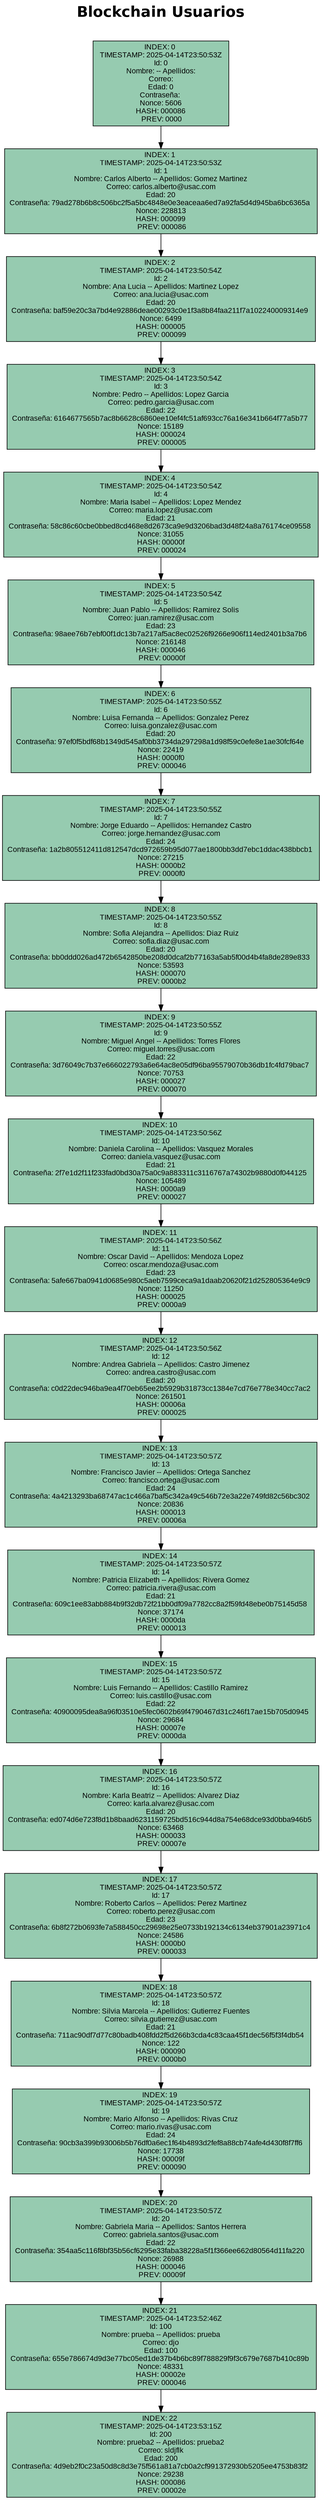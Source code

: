 digraph Blockchain {
    node [shape=record, style=filled, fontname="Arial"];
    label = "Blockchain Usuarios

";
    labelloc = "t";
    fontsize = 24;
    fontname = "Helvetica-Bold";
    Block0 [label="{ INDEX: 22 \n TIMESTAMP: 2025-04-14T23:53:15Z \n Id: 200 \n Nombre: prueba2 -- Apellidos: prueba2 \n Correo: sldjflk \n Edad: 200 \nContraseña: 4d9eb2f0c23a50d8c8d3e75f561a81a7cb0a2cf991372930b5205ee4753b83f2 \n Nonce: 29238 \n HASH: 000086 \n PREV: 00002e }"      style="filled" fillcolor="#96cbb0" fontname="Arial" fontsize = 12];
    Block1 [label="{ INDEX: 21 \n TIMESTAMP: 2025-04-14T23:52:46Z \n Id: 100 \n Nombre: prueba -- Apellidos: prueba \n Correo: djo \n Edad: 100 \nContraseña: 655e786674d9d3e77bc05ed1de37b4b6bc89f788829f9f3c679e7687b410c89b \n Nonce: 48331 \n HASH: 00002e \n PREV: 000046 }"      style="filled" fillcolor="#96cbb0" fontname="Arial" fontsize = 12];
    Block1 -> Block0;
    Block2 [label="{ INDEX: 20 \n TIMESTAMP: 2025-04-14T23:50:57Z \n Id: 20 \n Nombre: Gabriela Maria -- Apellidos: Santos Herrera \n Correo: gabriela.santos@usac.com \n Edad: 22 \nContraseña: 354aa5c116f8bf35b56cf6295e33faba38228a5f1f366ee662d80564d11fa220 \n Nonce: 26988 \n HASH: 000046 \n PREV: 00009f }"      style="filled" fillcolor="#96cbb0" fontname="Arial" fontsize = 12];
    Block2 -> Block1;
    Block3 [label="{ INDEX: 19 \n TIMESTAMP: 2025-04-14T23:50:57Z \n Id: 19 \n Nombre: Mario Alfonso -- Apellidos: Rivas Cruz \n Correo: mario.rivas@usac.com \n Edad: 24 \nContraseña: 90cb3a399b93006b5b76df0a6ec1f64b4893d2fef8a88cb74afe4d430f8f7ff6 \n Nonce: 17738 \n HASH: 00009f \n PREV: 000090 }"      style="filled" fillcolor="#96cbb0" fontname="Arial" fontsize = 12];
    Block3 -> Block2;
    Block4 [label="{ INDEX: 18 \n TIMESTAMP: 2025-04-14T23:50:57Z \n Id: 18 \n Nombre: Silvia Marcela -- Apellidos: Gutierrez Fuentes \n Correo: silvia.gutierrez@usac.com \n Edad: 21 \nContraseña: 711ac90df7d77c80badb408fdd2f5d266b3cda4c83caa45f1dec56f5f3f4db54 \n Nonce: 122 \n HASH: 000090 \n PREV: 0000b0 }"      style="filled" fillcolor="#96cbb0" fontname="Arial" fontsize = 12];
    Block4 -> Block3;
    Block5 [label="{ INDEX: 17 \n TIMESTAMP: 2025-04-14T23:50:57Z \n Id: 17 \n Nombre: Roberto Carlos -- Apellidos: Perez Martinez \n Correo: roberto.perez@usac.com \n Edad: 23 \nContraseña: 6b8f272b0693fe7a588450cc29698e25e0733b192134c6134eb37901a23971c4 \n Nonce: 24586 \n HASH: 0000b0 \n PREV: 000033 }"      style="filled" fillcolor="#96cbb0" fontname="Arial" fontsize = 12];
    Block5 -> Block4;
    Block6 [label="{ INDEX: 16 \n TIMESTAMP: 2025-04-14T23:50:57Z \n Id: 16 \n Nombre: Karla Beatriz -- Apellidos: Alvarez Diaz \n Correo: karla.alvarez@usac.com \n Edad: 20 \nContraseña: ed074d6e723f8d1b8baad6231159725bd516c944d8a754e68dce93d0bba946b5 \n Nonce: 63468 \n HASH: 000033 \n PREV: 00007e }"      style="filled" fillcolor="#96cbb0" fontname="Arial" fontsize = 12];
    Block6 -> Block5;
    Block7 [label="{ INDEX: 15 \n TIMESTAMP: 2025-04-14T23:50:57Z \n Id: 15 \n Nombre: Luis Fernando -- Apellidos: Castillo Ramirez \n Correo: luis.castillo@usac.com \n Edad: 22 \nContraseña: 40900095dea8a96f03510e5fec0602b69f4790467d31c246f17ae15b705d0945 \n Nonce: 29684 \n HASH: 00007e \n PREV: 0000da }"      style="filled" fillcolor="#96cbb0" fontname="Arial" fontsize = 12];
    Block7 -> Block6;
    Block8 [label="{ INDEX: 14 \n TIMESTAMP: 2025-04-14T23:50:57Z \n Id: 14 \n Nombre: Patricia Elizabeth -- Apellidos: Rivera Gomez \n Correo: patricia.rivera@usac.com \n Edad: 21 \nContraseña: 609c1ee83abb884b9f32db72f21bb0df09a7782cc8a2f59fd48ebe0b75145d58 \n Nonce: 37174 \n HASH: 0000da \n PREV: 000013 }"      style="filled" fillcolor="#96cbb0" fontname="Arial" fontsize = 12];
    Block8 -> Block7;
    Block9 [label="{ INDEX: 13 \n TIMESTAMP: 2025-04-14T23:50:57Z \n Id: 13 \n Nombre: Francisco Javier -- Apellidos: Ortega Sanchez \n Correo: francisco.ortega@usac.com \n Edad: 24 \nContraseña: 4a4213293ba68747ac1c466a7baf5c342a49c546b72e3a22e749fd82c56bc302 \n Nonce: 20836 \n HASH: 000013 \n PREV: 00006a }"      style="filled" fillcolor="#96cbb0" fontname="Arial" fontsize = 12];
    Block9 -> Block8;
    Block10 [label="{ INDEX: 12 \n TIMESTAMP: 2025-04-14T23:50:56Z \n Id: 12 \n Nombre: Andrea Gabriela -- Apellidos: Castro Jimenez \n Correo: andrea.castro@usac.com \n Edad: 20 \nContraseña: c0d22dec946ba9ea4f70eb65ee2b5929b31873cc1384e7cd76e778e340cc7ac2 \n Nonce: 261501 \n HASH: 00006a \n PREV: 000025 }"      style="filled" fillcolor="#96cbb0" fontname="Arial" fontsize = 12];
    Block10 -> Block9;
    Block11 [label="{ INDEX: 11 \n TIMESTAMP: 2025-04-14T23:50:56Z \n Id: 11 \n Nombre: Oscar David -- Apellidos: Mendoza Lopez \n Correo: oscar.mendoza@usac.com \n Edad: 23 \nContraseña: 5afe667ba0941d0685e980c5aeb7599ceca9a1daab20620f21d252805364e9c9 \n Nonce: 11250 \n HASH: 000025 \n PREV: 0000a9 }"      style="filled" fillcolor="#96cbb0" fontname="Arial" fontsize = 12];
    Block11 -> Block10;
    Block12 [label="{ INDEX: 10 \n TIMESTAMP: 2025-04-14T23:50:56Z \n Id: 10 \n Nombre: Daniela Carolina -- Apellidos: Vasquez Morales \n Correo: daniela.vasquez@usac.com \n Edad: 21 \nContraseña: 2f7e1d2f11f233fad0bd30a75a0c9a883311c3116767a74302b9880d0f044125 \n Nonce: 105489 \n HASH: 0000a9 \n PREV: 000027 }"      style="filled" fillcolor="#96cbb0" fontname="Arial" fontsize = 12];
    Block12 -> Block11;
    Block13 [label="{ INDEX: 9 \n TIMESTAMP: 2025-04-14T23:50:55Z \n Id: 9 \n Nombre: Miguel Angel -- Apellidos: Torres Flores \n Correo: miguel.torres@usac.com \n Edad: 22 \nContraseña: 3d76049c7b37e666022793a6e64ac8e05df96ba95579070b36db1fc4fd79bac7 \n Nonce: 70753 \n HASH: 000027 \n PREV: 000070 }"      style="filled" fillcolor="#96cbb0" fontname="Arial" fontsize = 12];
    Block13 -> Block12;
    Block14 [label="{ INDEX: 8 \n TIMESTAMP: 2025-04-14T23:50:55Z \n Id: 8 \n Nombre: Sofia Alejandra -- Apellidos: Diaz Ruiz \n Correo: sofia.diaz@usac.com \n Edad: 20 \nContraseña: bb0ddd026ad472b6542850be208d0dcaf2b77163a5ab5f00d4b4fa8de289e833 \n Nonce: 53593 \n HASH: 000070 \n PREV: 0000b2 }"      style="filled" fillcolor="#96cbb0" fontname="Arial" fontsize = 12];
    Block14 -> Block13;
    Block15 [label="{ INDEX: 7 \n TIMESTAMP: 2025-04-14T23:50:55Z \n Id: 7 \n Nombre: Jorge Eduardo -- Apellidos: Hernandez Castro \n Correo: jorge.hernandez@usac.com \n Edad: 24 \nContraseña: 1a2b805512411d812547dcd972659b95d077ae1800bb3dd7ebc1ddac438bbcb1 \n Nonce: 27215 \n HASH: 0000b2 \n PREV: 0000f0 }"      style="filled" fillcolor="#96cbb0" fontname="Arial" fontsize = 12];
    Block15 -> Block14;
    Block16 [label="{ INDEX: 6 \n TIMESTAMP: 2025-04-14T23:50:55Z \n Id: 6 \n Nombre: Luisa Fernanda -- Apellidos: Gonzalez Perez \n Correo: luisa.gonzalez@usac.com \n Edad: 20 \nContraseña: 97ef0f5bdf68b1349d545af0bb3734da297298a1d98f59c0efe8e1ae30fcf64e \n Nonce: 22419 \n HASH: 0000f0 \n PREV: 000046 }"      style="filled" fillcolor="#96cbb0" fontname="Arial" fontsize = 12];
    Block16 -> Block15;
    Block17 [label="{ INDEX: 5 \n TIMESTAMP: 2025-04-14T23:50:54Z \n Id: 5 \n Nombre: Juan Pablo -- Apellidos: Ramirez Solis \n Correo: juan.ramirez@usac.com \n Edad: 23 \nContraseña: 98aee76b7ebf00f1dc13b7a217af5ac8ec02526f9266e906f114ed2401b3a7b6 \n Nonce: 216148 \n HASH: 000046 \n PREV: 00000f }"      style="filled" fillcolor="#96cbb0" fontname="Arial" fontsize = 12];
    Block17 -> Block16;
    Block18 [label="{ INDEX: 4 \n TIMESTAMP: 2025-04-14T23:50:54Z \n Id: 4 \n Nombre: Maria Isabel -- Apellidos: Lopez Mendez \n Correo: maria.lopez@usac.com \n Edad: 21 \nContraseña: 58c86c60cbe0bbed8cd468e8d2673ca9e9d3206bad3d48f24a8a76174ce09558 \n Nonce: 31055 \n HASH: 00000f \n PREV: 000024 }"      style="filled" fillcolor="#96cbb0" fontname="Arial" fontsize = 12];
    Block18 -> Block17;
    Block19 [label="{ INDEX: 3 \n TIMESTAMP: 2025-04-14T23:50:54Z \n Id: 3 \n Nombre: Pedro -- Apellidos: Lopez Garcia \n Correo: pedro.garcia@usac.com \n Edad: 22 \nContraseña: 6164677565b7ac8b6628c6860ee10ef4fc51af693cc76a16e341b664f77a5b77 \n Nonce: 15189 \n HASH: 000024 \n PREV: 000005 }"      style="filled" fillcolor="#96cbb0" fontname="Arial" fontsize = 12];
    Block19 -> Block18;
    Block20 [label="{ INDEX: 2 \n TIMESTAMP: 2025-04-14T23:50:54Z \n Id: 2 \n Nombre: Ana Lucia -- Apellidos: Martinez Lopez \n Correo: ana.lucia@usac.com \n Edad: 20 \nContraseña: baf59e20c3a7bd4e92886deae00293c0e1f3a8b84faa211f7a102240009314e9 \n Nonce: 6499 \n HASH: 000005 \n PREV: 000099 }"      style="filled" fillcolor="#96cbb0" fontname="Arial" fontsize = 12];
    Block20 -> Block19;
    Block21 [label="{ INDEX: 1 \n TIMESTAMP: 2025-04-14T23:50:53Z \n Id: 1 \n Nombre: Carlos Alberto -- Apellidos: Gomez Martinez \n Correo: carlos.alberto@usac.com \n Edad: 20 \nContraseña: 79ad278b6b8c506bc2f5a5bc4848e0e3eaceaa6ed7a92fa5d4d945ba6bc6365a \n Nonce: 228813 \n HASH: 000099 \n PREV: 000086 }"      style="filled" fillcolor="#96cbb0" fontname="Arial" fontsize = 12];
    Block21 -> Block20;
    Block22 [label="{ INDEX: 0 \n TIMESTAMP: 2025-04-14T23:50:53Z \n Id: 0 \n Nombre:  -- Apellidos:  \n Correo:  \n Edad: 0 \nContraseña:  \n Nonce: 5606 \n HASH: 000086 \n PREV: 0000 }"      style="filled" fillcolor="#96cbb0" fontname="Arial" fontsize = 12];
    Block22 -> Block21;
}
